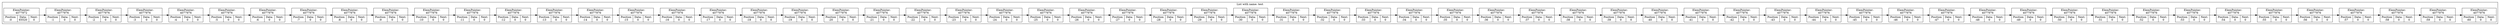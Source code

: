 digraph G{
rankdir=LR;
subgraph clusterlist {
0 [shape=record, label="ElemPointer:\n4077972 | {Position\n:0 | Data:\n65520 | Next:\n0}"];
0->1
1 [shape=record, label="ElemPointer:\n4077976 | {Position\n:1 | Data:\n0 | Next:\n0}"];
1->2
2 [shape=record, label="ElemPointer:\n4077976 | {Position\n:2 | Data:\n0 | Next:\n0}"];
2->3
3 [shape=record, label="ElemPointer:\n4077976 | {Position\n:3 | Data:\n0 | Next:\n0}"];
3->4
4 [shape=record, label="ElemPointer:\n4077976 | {Position\n:4 | Data:\n0 | Next:\n0}"];
4->5
5 [shape=record, label="ElemPointer:\n4077976 | {Position\n:5 | Data:\n0 | Next:\n0}"];
5->6
6 [shape=record, label="ElemPointer:\n4077976 | {Position\n:6 | Data:\n0 | Next:\n0}"];
6->7
7 [shape=record, label="ElemPointer:\n4077976 | {Position\n:7 | Data:\n0 | Next:\n0}"];
7->8
8 [shape=record, label="ElemPointer:\n4077976 | {Position\n:8 | Data:\n0 | Next:\n0}"];
8->9
9 [shape=record, label="ElemPointer:\n4077976 | {Position\n:9 | Data:\n0 | Next:\n0}"];
9->10
10 [shape=record, label="ElemPointer:\n4077976 | {Position\n:10 | Data:\n0 | Next:\n0}"];
10->11
11 [shape=record, label="ElemPointer:\n4077976 | {Position\n:11 | Data:\n0 | Next:\n0}"];
11->12
12 [shape=record, label="ElemPointer:\n4077976 | {Position\n:12 | Data:\n0 | Next:\n0}"];
12->13
13 [shape=record, label="ElemPointer:\n4077976 | {Position\n:13 | Data:\n0 | Next:\n0}"];
13->14
14 [shape=record, label="ElemPointer:\n4077976 | {Position\n:14 | Data:\n0 | Next:\n0}"];
14->15
15 [shape=record, label="ElemPointer:\n4077976 | {Position\n:15 | Data:\n0 | Next:\n0}"];
15->16
16 [shape=record, label="ElemPointer:\n4077976 | {Position\n:16 | Data:\n0 | Next:\n0}"];
16->17
17 [shape=record, label="ElemPointer:\n4077976 | {Position\n:17 | Data:\n0 | Next:\n0}"];
17->18
18 [shape=record, label="ElemPointer:\n4077976 | {Position\n:18 | Data:\n0 | Next:\n0}"];
18->19
19 [shape=record, label="ElemPointer:\n4077976 | {Position\n:19 | Data:\n0 | Next:\n0}"];
19->20
20 [shape=record, label="ElemPointer:\n4077976 | {Position\n:20 | Data:\n0 | Next:\n0}"];
20->21
21 [shape=record, label="ElemPointer:\n4077976 | {Position\n:21 | Data:\n0 | Next:\n0}"];
21->22
22 [shape=record, label="ElemPointer:\n4077976 | {Position\n:22 | Data:\n0 | Next:\n0}"];
22->23
23 [shape=record, label="ElemPointer:\n4077976 | {Position\n:23 | Data:\n0 | Next:\n0}"];
23->24
24 [shape=record, label="ElemPointer:\n4077976 | {Position\n:24 | Data:\n0 | Next:\n0}"];
24->25
25 [shape=record, label="ElemPointer:\n4077976 | {Position\n:25 | Data:\n0 | Next:\n0}"];
25->26
26 [shape=record, label="ElemPointer:\n4077976 | {Position\n:26 | Data:\n0 | Next:\n0}"];
26->27
27 [shape=record, label="ElemPointer:\n4077976 | {Position\n:27 | Data:\n0 | Next:\n0}"];
27->28
28 [shape=record, label="ElemPointer:\n4077976 | {Position\n:28 | Data:\n0 | Next:\n0}"];
28->29
29 [shape=record, label="ElemPointer:\n4077976 | {Position\n:29 | Data:\n0 | Next:\n0}"];
29->30
30 [shape=record, label="ElemPointer:\n4077976 | {Position\n:30 | Data:\n0 | Next:\n0}"];
30->31
31 [shape=record, label="ElemPointer:\n4077976 | {Position\n:31 | Data:\n0 | Next:\n0}"];
31->32
32 [shape=record, label="ElemPointer:\n4077976 | {Position\n:32 | Data:\n0 | Next:\n0}"];
32->33
33 [shape=record, label="ElemPointer:\n4077976 | {Position\n:33 | Data:\n0 | Next:\n0}"];
33->34
34 [shape=record, label="ElemPointer:\n4077976 | {Position\n:34 | Data:\n0 | Next:\n0}"];
34->35
35 [shape=record, label="ElemPointer:\n4077976 | {Position\n:35 | Data:\n0 | Next:\n0}"];
35->36
36 [shape=record, label="ElemPointer:\n4077976 | {Position\n:36 | Data:\n0 | Next:\n0}"];
36->37
37 [shape=record, label="ElemPointer:\n4077976 | {Position\n:37 | Data:\n0 | Next:\n0}"];
37->38
38 [shape=record, label="ElemPointer:\n4077976 | {Position\n:38 | Data:\n0 | Next:\n0}"];
38->39
39 [shape=record, label="ElemPointer:\n4077976 | {Position\n:39 | Data:\n0 | Next:\n0}"];
39->40
40 [shape=record, label="ElemPointer:\n4077976 | {Position\n:40 | Data:\n0 | Next:\n0}"];
40->41
41 [shape=record, label="ElemPointer:\n4077976 | {Position\n:41 | Data:\n0 | Next:\n0}"];
41->42
42 [shape=record, label="ElemPointer:\n4077976 | {Position\n:42 | Data:\n0 | Next:\n0}"];
42->43
43 [shape=record, label="ElemPointer:\n4077976 | {Position\n:43 | Data:\n0 | Next:\n0}"];
43->44
44 [shape=record, label="ElemPointer:\n4077976 | {Position\n:44 | Data:\n0 | Next:\n0}"];
44->45
45 [shape=record, label="ElemPointer:\n4077976 | {Position\n:45 | Data:\n0 | Next:\n0}"];
45->46
46 [shape=record, label="ElemPointer:\n4077976 | {Position\n:46 | Data:\n0 | Next:\n0}"];
46->47
47 [shape=record, label="ElemPointer:\n4077976 | {Position\n:47 | Data:\n0 | Next:\n0}"];
47->48
48 [shape=record, label="ElemPointer:\n4077976 | {Position\n:48 | Data:\n0 | Next:\n0}"];
48->49
49 [shape=record, label="ElemPointer:\n4077976 | {Position\n:49 | Data:\n0 | Next:\n0}"];
49->50
50 [shape=record, label="ElemPointer:\n4077976 | {Position\n:50 | Data:\n0 | Next:\n0}"];
50->51
51 [shape=record, label="ElemPointer:\n4077976 | {Position\n:51 | Data:\n0 | Next:\n0}"];
51->52
52 [shape=record, label="ElemPointer:\n4077976 | {Position\n:52 | Data:\n0 | Next:\n0}"];
52->53
53 [shape=record, label="ElemPointer:\n4077976 | {Position\n:53 | Data:\n0 | Next:\n0}"];
53->54
54 [shape=record, label="ElemPointer:\n4077976 | {Position\n:54 | Data:\n0 | Next:\n0}"];
54->55
55 [shape=record, label="ElemPointer:\n4077976 | {Position\n:55 | Data:\n0 | Next:\n0}"];
55->56
56 [shape=record, label="ElemPointer:\n4077976 | {Position\n:56 | Data:\n0 | Next:\n0}"];
56->57
57 [shape=record, label="ElemPointer:\n4077976 | {Position\n:57 | Data:\n0 | Next:\n0}"];
57->58
58 [shape=record, label="ElemPointer:\n4077976 | {Position\n:58 | Data:\n0 | Next:\n0}"];
58->59
59 [shape=record, label="ElemPointer:\n4077976 | {Position\n:59 | Data:\n0 | Next:\n0}"];
59->60
60 [shape=record, label="ElemPointer:\n4077976 | {Position\n:60 | Data:\n0 | Next:\n0}"];
label = "List with name: test"}
}
